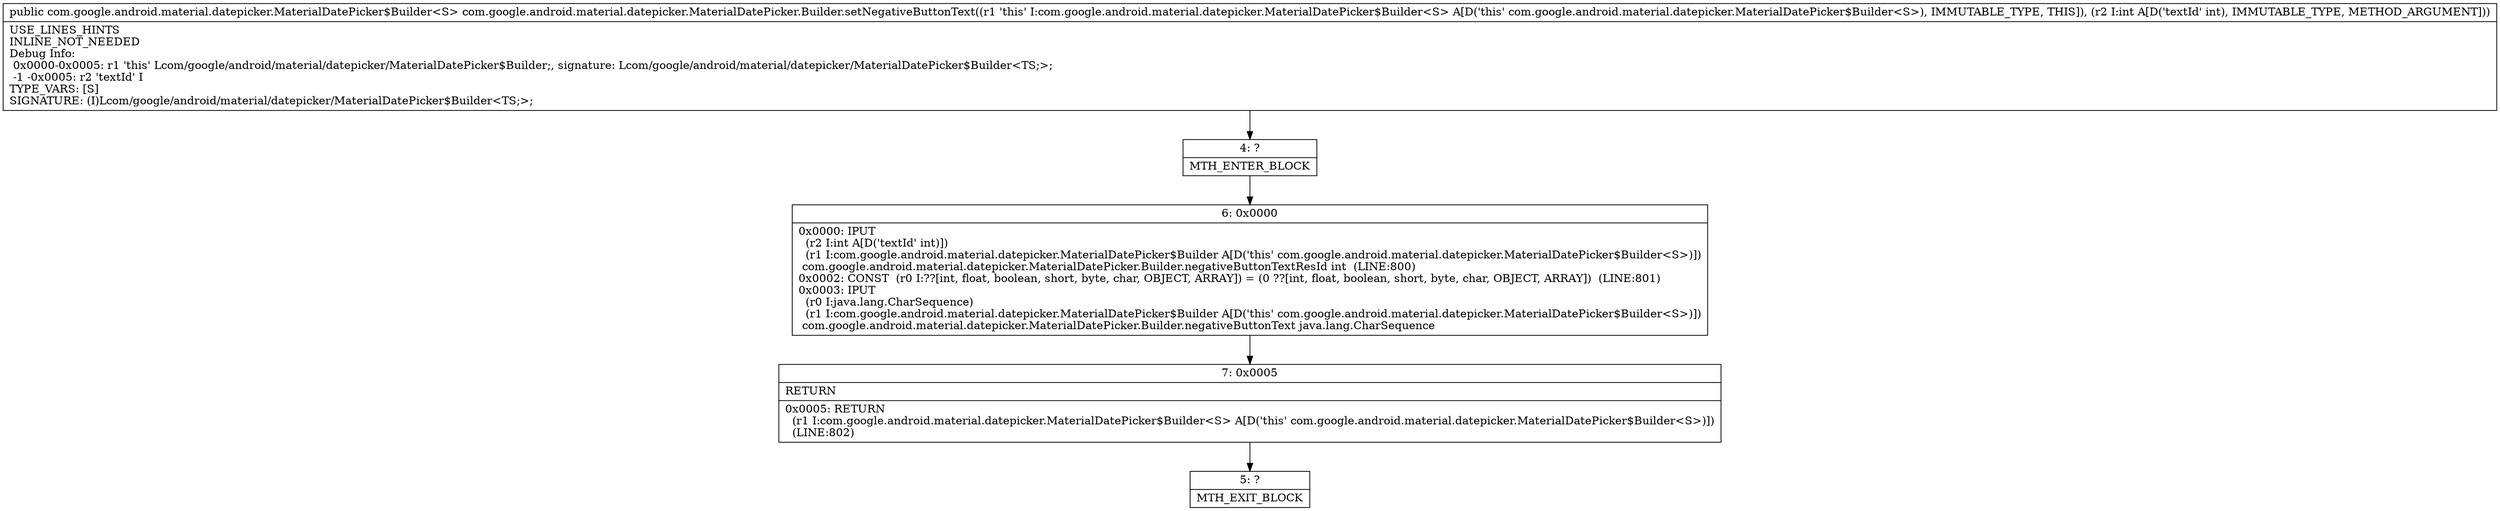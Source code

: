 digraph "CFG forcom.google.android.material.datepicker.MaterialDatePicker.Builder.setNegativeButtonText(I)Lcom\/google\/android\/material\/datepicker\/MaterialDatePicker$Builder;" {
Node_4 [shape=record,label="{4\:\ ?|MTH_ENTER_BLOCK\l}"];
Node_6 [shape=record,label="{6\:\ 0x0000|0x0000: IPUT  \l  (r2 I:int A[D('textId' int)])\l  (r1 I:com.google.android.material.datepicker.MaterialDatePicker$Builder A[D('this' com.google.android.material.datepicker.MaterialDatePicker$Builder\<S\>)])\l com.google.android.material.datepicker.MaterialDatePicker.Builder.negativeButtonTextResId int  (LINE:800)\l0x0002: CONST  (r0 I:??[int, float, boolean, short, byte, char, OBJECT, ARRAY]) = (0 ??[int, float, boolean, short, byte, char, OBJECT, ARRAY])  (LINE:801)\l0x0003: IPUT  \l  (r0 I:java.lang.CharSequence)\l  (r1 I:com.google.android.material.datepicker.MaterialDatePicker$Builder A[D('this' com.google.android.material.datepicker.MaterialDatePicker$Builder\<S\>)])\l com.google.android.material.datepicker.MaterialDatePicker.Builder.negativeButtonText java.lang.CharSequence \l}"];
Node_7 [shape=record,label="{7\:\ 0x0005|RETURN\l|0x0005: RETURN  \l  (r1 I:com.google.android.material.datepicker.MaterialDatePicker$Builder\<S\> A[D('this' com.google.android.material.datepicker.MaterialDatePicker$Builder\<S\>)])\l  (LINE:802)\l}"];
Node_5 [shape=record,label="{5\:\ ?|MTH_EXIT_BLOCK\l}"];
MethodNode[shape=record,label="{public com.google.android.material.datepicker.MaterialDatePicker$Builder\<S\> com.google.android.material.datepicker.MaterialDatePicker.Builder.setNegativeButtonText((r1 'this' I:com.google.android.material.datepicker.MaterialDatePicker$Builder\<S\> A[D('this' com.google.android.material.datepicker.MaterialDatePicker$Builder\<S\>), IMMUTABLE_TYPE, THIS]), (r2 I:int A[D('textId' int), IMMUTABLE_TYPE, METHOD_ARGUMENT]))  | USE_LINES_HINTS\lINLINE_NOT_NEEDED\lDebug Info:\l  0x0000\-0x0005: r1 'this' Lcom\/google\/android\/material\/datepicker\/MaterialDatePicker$Builder;, signature: Lcom\/google\/android\/material\/datepicker\/MaterialDatePicker$Builder\<TS;\>;\l  \-1 \-0x0005: r2 'textId' I\lTYPE_VARS: [S]\lSIGNATURE: (I)Lcom\/google\/android\/material\/datepicker\/MaterialDatePicker$Builder\<TS;\>;\l}"];
MethodNode -> Node_4;Node_4 -> Node_6;
Node_6 -> Node_7;
Node_7 -> Node_5;
}

